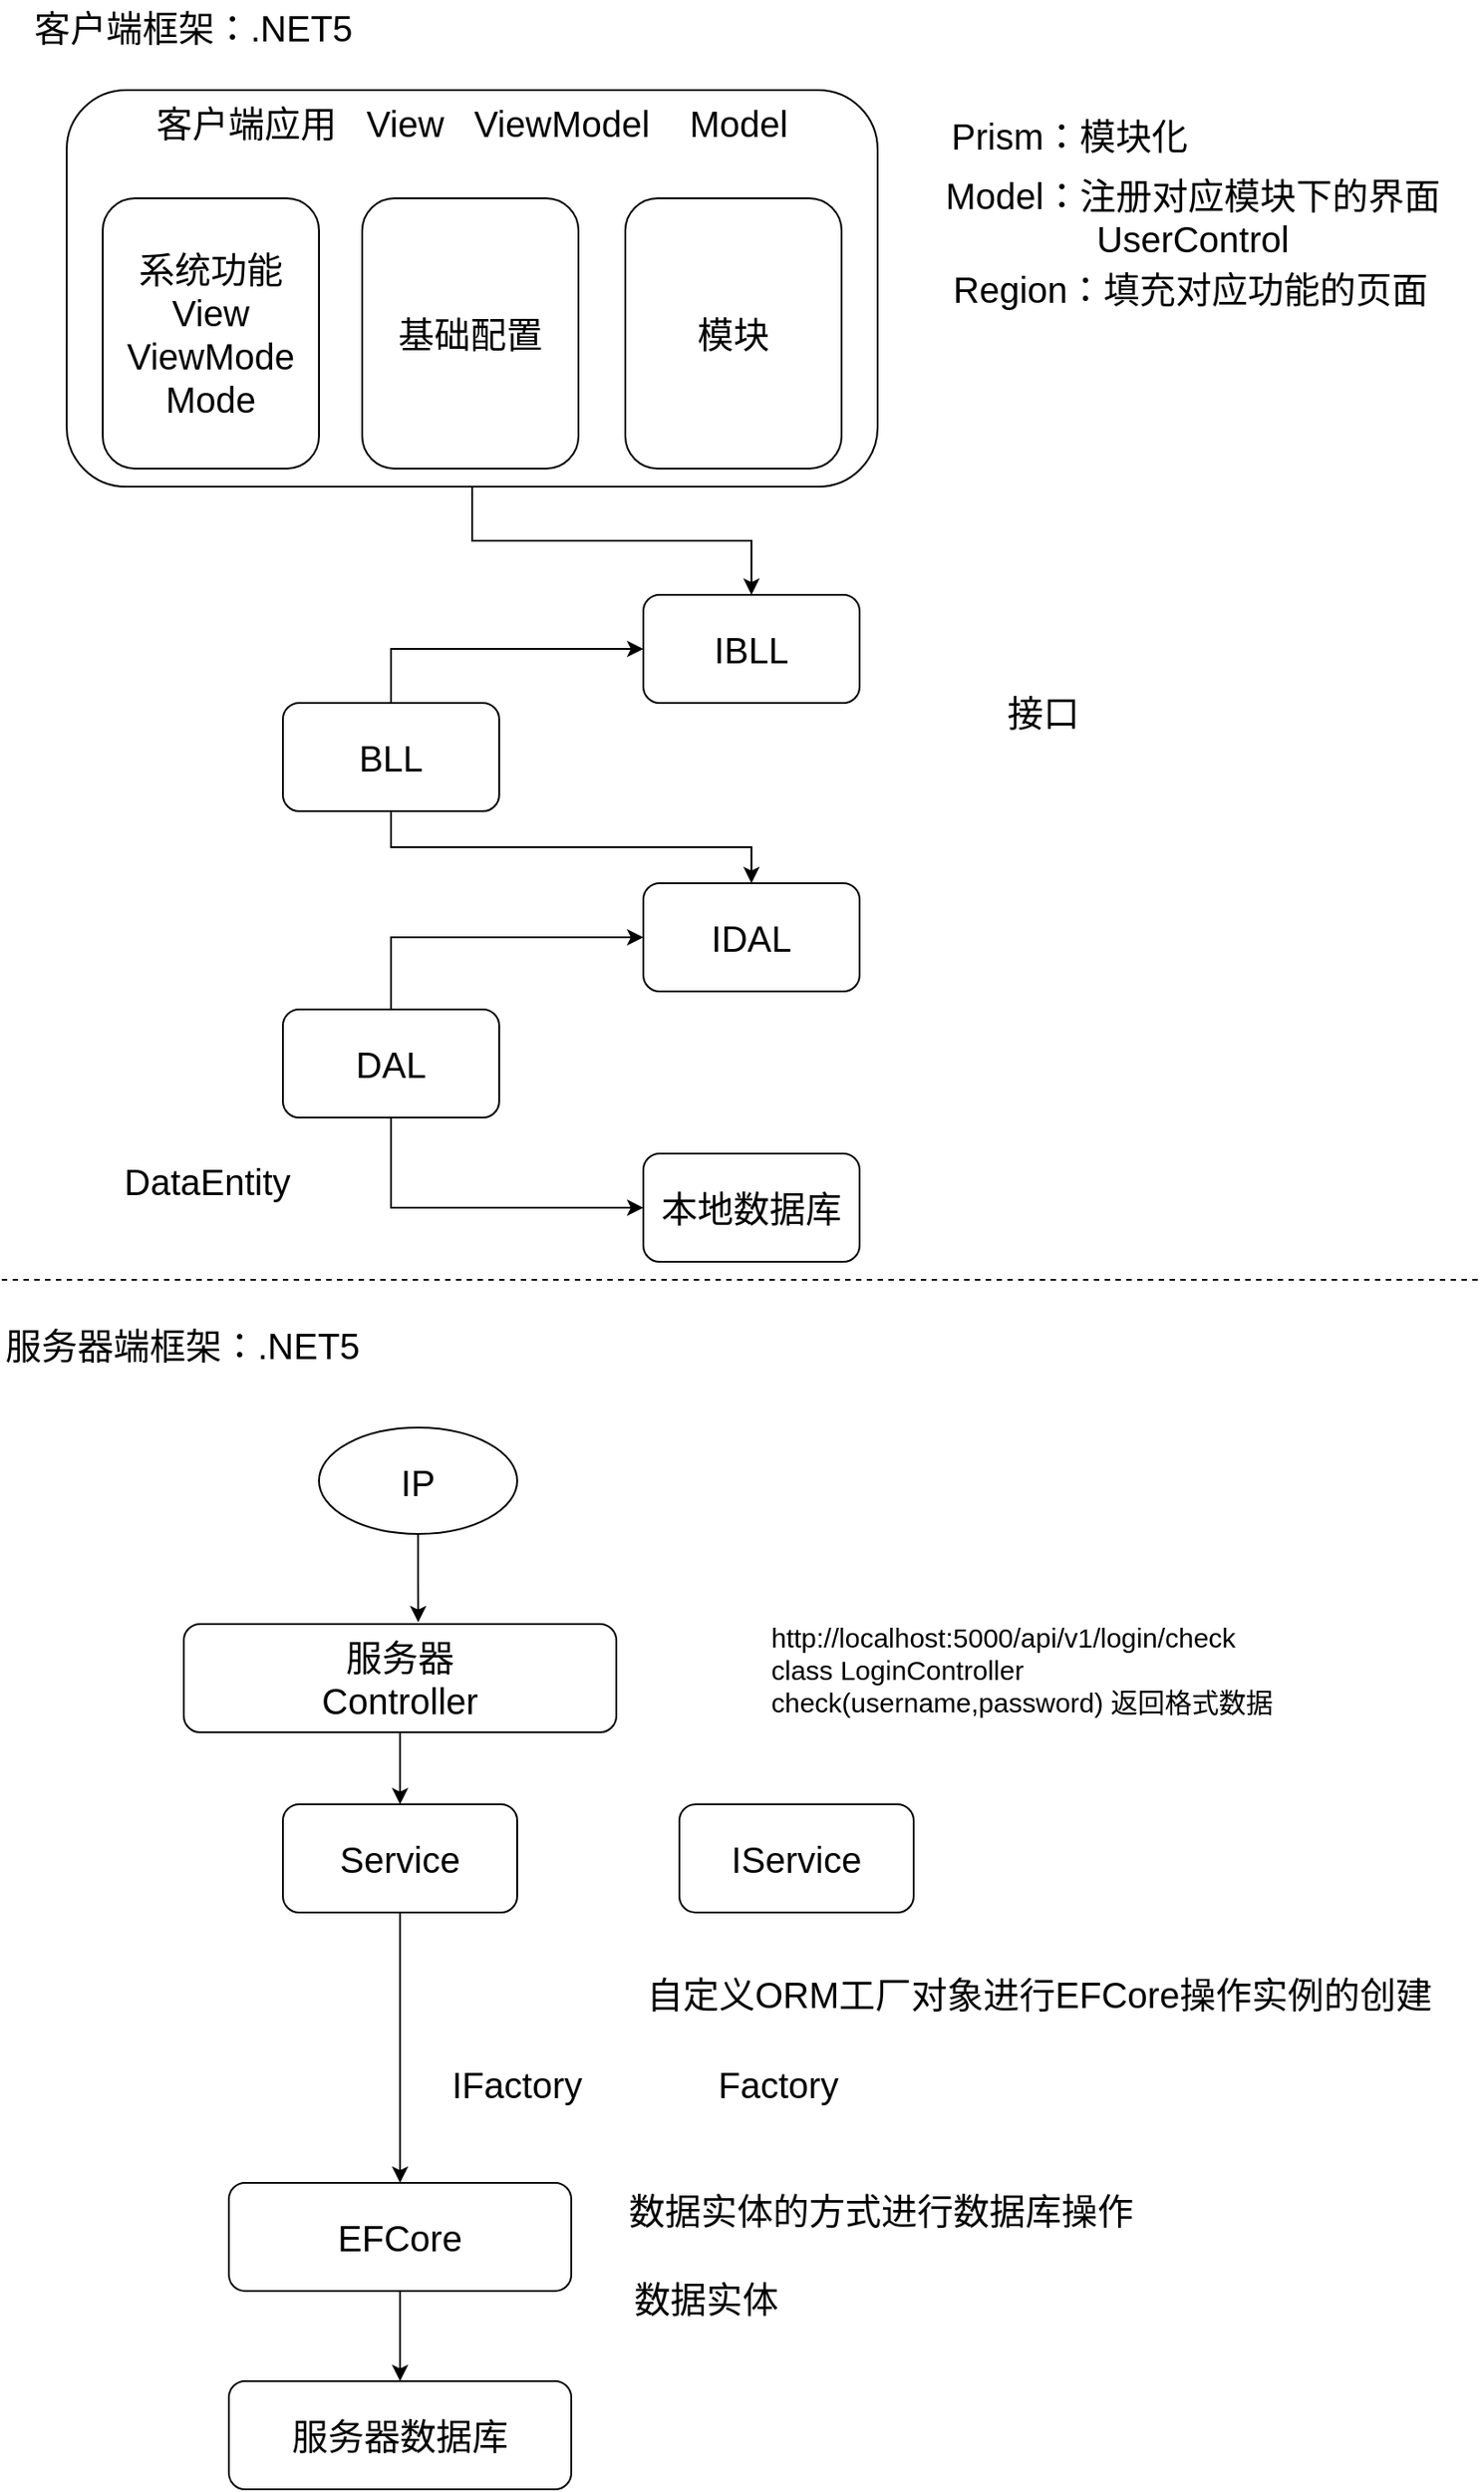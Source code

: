 <mxfile version="22.1.7" type="github">
  <diagram name="第 1 页" id="ft0aBO0vXfZIC1tFbnq_">
    <mxGraphModel dx="1050" dy="542" grid="1" gridSize="10" guides="1" tooltips="1" connect="1" arrows="1" fold="1" page="1" pageScale="1" pageWidth="827" pageHeight="1169" math="0" shadow="0">
      <root>
        <mxCell id="0" />
        <mxCell id="1" parent="0" />
        <mxCell id="70_9qWjYqXsCRshy3Qux-1" style="edgeStyle=orthogonalEdgeStyle;rounded=0;orthogonalLoop=1;jettySize=auto;html=1;exitX=0.5;exitY=1;exitDx=0;exitDy=0;entryX=0.5;entryY=0;entryDx=0;entryDy=0;" parent="1" source="70_9qWjYqXsCRshy3Qux-2" target="70_9qWjYqXsCRshy3Qux-9" edge="1">
          <mxGeometry relative="1" as="geometry" />
        </mxCell>
        <mxCell id="70_9qWjYqXsCRshy3Qux-2" value="客户端应用&amp;nbsp; &amp;nbsp;View&amp;nbsp; &amp;nbsp;ViewModel&amp;nbsp; &amp;nbsp; Model" style="rounded=1;whiteSpace=wrap;html=1;verticalAlign=top;fontSize=20;" parent="1" vertex="1">
          <mxGeometry x="40" y="60" width="450" height="220" as="geometry" />
        </mxCell>
        <mxCell id="70_9qWjYqXsCRshy3Qux-3" value="系统功能&lt;br style=&quot;font-size: 20px;&quot;&gt;View&lt;br style=&quot;font-size: 20px;&quot;&gt;ViewMode&lt;br style=&quot;font-size: 20px;&quot;&gt;Mode" style="rounded=1;whiteSpace=wrap;html=1;fontSize=20;" parent="1" vertex="1">
          <mxGeometry x="60" y="120" width="120" height="150" as="geometry" />
        </mxCell>
        <mxCell id="70_9qWjYqXsCRshy3Qux-4" value="基础配置" style="rounded=1;whiteSpace=wrap;html=1;fontSize=20;" parent="1" vertex="1">
          <mxGeometry x="204" y="120" width="120" height="150" as="geometry" />
        </mxCell>
        <mxCell id="70_9qWjYqXsCRshy3Qux-5" value="模块" style="rounded=1;whiteSpace=wrap;html=1;fontSize=20;" parent="1" vertex="1">
          <mxGeometry x="350" y="120" width="120" height="150" as="geometry" />
        </mxCell>
        <mxCell id="70_9qWjYqXsCRshy3Qux-6" style="edgeStyle=orthogonalEdgeStyle;rounded=0;orthogonalLoop=1;jettySize=auto;html=1;exitX=0.5;exitY=0;exitDx=0;exitDy=0;entryX=0;entryY=0.5;entryDx=0;entryDy=0;" parent="1" source="70_9qWjYqXsCRshy3Qux-8" target="70_9qWjYqXsCRshy3Qux-9" edge="1">
          <mxGeometry relative="1" as="geometry" />
        </mxCell>
        <mxCell id="70_9qWjYqXsCRshy3Qux-7" style="edgeStyle=orthogonalEdgeStyle;rounded=0;orthogonalLoop=1;jettySize=auto;html=1;exitX=0.5;exitY=1;exitDx=0;exitDy=0;entryX=0.5;entryY=0;entryDx=0;entryDy=0;" parent="1" source="70_9qWjYqXsCRshy3Qux-8" target="70_9qWjYqXsCRshy3Qux-10" edge="1">
          <mxGeometry relative="1" as="geometry" />
        </mxCell>
        <mxCell id="70_9qWjYqXsCRshy3Qux-8" value="BLL" style="rounded=1;whiteSpace=wrap;html=1;fontSize=20;" parent="1" vertex="1">
          <mxGeometry x="160" y="400" width="120" height="60" as="geometry" />
        </mxCell>
        <mxCell id="70_9qWjYqXsCRshy3Qux-9" value="IBLL" style="rounded=1;whiteSpace=wrap;html=1;fontSize=20;" parent="1" vertex="1">
          <mxGeometry x="360" y="340" width="120" height="60" as="geometry" />
        </mxCell>
        <mxCell id="70_9qWjYqXsCRshy3Qux-10" value="IDAL" style="rounded=1;whiteSpace=wrap;html=1;fontSize=20;" parent="1" vertex="1">
          <mxGeometry x="360" y="500" width="120" height="60" as="geometry" />
        </mxCell>
        <mxCell id="70_9qWjYqXsCRshy3Qux-11" style="edgeStyle=orthogonalEdgeStyle;rounded=0;orthogonalLoop=1;jettySize=auto;html=1;exitX=0.5;exitY=0;exitDx=0;exitDy=0;entryX=0;entryY=0.5;entryDx=0;entryDy=0;" parent="1" source="70_9qWjYqXsCRshy3Qux-13" target="70_9qWjYqXsCRshy3Qux-10" edge="1">
          <mxGeometry relative="1" as="geometry" />
        </mxCell>
        <mxCell id="70_9qWjYqXsCRshy3Qux-12" style="edgeStyle=orthogonalEdgeStyle;rounded=0;orthogonalLoop=1;jettySize=auto;html=1;exitX=0.5;exitY=1;exitDx=0;exitDy=0;entryX=0;entryY=0.5;entryDx=0;entryDy=0;" parent="1" source="70_9qWjYqXsCRshy3Qux-13" target="70_9qWjYqXsCRshy3Qux-21" edge="1">
          <mxGeometry relative="1" as="geometry" />
        </mxCell>
        <mxCell id="70_9qWjYqXsCRshy3Qux-13" value="DAL" style="rounded=1;whiteSpace=wrap;html=1;fontSize=20;" parent="1" vertex="1">
          <mxGeometry x="160" y="570" width="120" height="60" as="geometry" />
        </mxCell>
        <mxCell id="70_9qWjYqXsCRshy3Qux-14" value="Prism：模块化" style="text;html=1;strokeColor=none;fillColor=none;align=left;verticalAlign=middle;whiteSpace=wrap;rounded=0;fontSize=20;" parent="1" vertex="1">
          <mxGeometry x="529" y="70" width="170" height="30" as="geometry" />
        </mxCell>
        <mxCell id="70_9qWjYqXsCRshy3Qux-15" value="Model：注册对应模块下的界面UserControl" style="text;html=1;strokeColor=none;fillColor=none;align=center;verticalAlign=middle;whiteSpace=wrap;rounded=0;fontSize=20;" parent="1" vertex="1">
          <mxGeometry x="520" y="110" width="290" height="40" as="geometry" />
        </mxCell>
        <mxCell id="70_9qWjYqXsCRshy3Qux-16" value="Region：填充对应功能的页面" style="text;html=1;strokeColor=none;fillColor=none;align=left;verticalAlign=middle;whiteSpace=wrap;rounded=0;fontSize=20;" parent="1" vertex="1">
          <mxGeometry x="530" y="155" width="270" height="30" as="geometry" />
        </mxCell>
        <mxCell id="70_9qWjYqXsCRshy3Qux-17" value="接口" style="text;html=1;strokeColor=none;fillColor=none;align=left;verticalAlign=middle;whiteSpace=wrap;rounded=0;fontSize=20;" parent="1" vertex="1">
          <mxGeometry x="560" y="390" width="170" height="30" as="geometry" />
        </mxCell>
        <mxCell id="70_9qWjYqXsCRshy3Qux-18" value="DataEntity" style="text;html=1;strokeColor=none;fillColor=none;align=left;verticalAlign=middle;whiteSpace=wrap;rounded=0;fontSize=20;" parent="1" vertex="1">
          <mxGeometry x="70" y="650" width="110" height="30" as="geometry" />
        </mxCell>
        <mxCell id="70_9qWjYqXsCRshy3Qux-19" style="edgeStyle=orthogonalEdgeStyle;rounded=0;orthogonalLoop=1;jettySize=auto;html=1;exitX=0.5;exitY=1;exitDx=0;exitDy=0;entryX=0.5;entryY=0;entryDx=0;entryDy=0;" parent="1" source="70_9qWjYqXsCRshy3Qux-20" target="70_9qWjYqXsCRshy3Qux-24" edge="1">
          <mxGeometry relative="1" as="geometry" />
        </mxCell>
        <mxCell id="70_9qWjYqXsCRshy3Qux-20" value="服务器&lt;br&gt;Controller" style="rounded=1;whiteSpace=wrap;html=1;fontSize=20;" parent="1" vertex="1">
          <mxGeometry x="105" y="911" width="240" height="60" as="geometry" />
        </mxCell>
        <mxCell id="70_9qWjYqXsCRshy3Qux-21" value="本地数据库" style="rounded=1;whiteSpace=wrap;html=1;fontSize=20;" parent="1" vertex="1">
          <mxGeometry x="360" y="650" width="120" height="60" as="geometry" />
        </mxCell>
        <mxCell id="70_9qWjYqXsCRshy3Qux-22" value="" style="endArrow=none;dashed=1;html=1;rounded=0;" parent="1" edge="1">
          <mxGeometry width="50" height="50" relative="1" as="geometry">
            <mxPoint x="4" y="720" as="sourcePoint" />
            <mxPoint x="824" y="720" as="targetPoint" />
          </mxGeometry>
        </mxCell>
        <mxCell id="70_9qWjYqXsCRshy3Qux-23" style="edgeStyle=orthogonalEdgeStyle;rounded=0;orthogonalLoop=1;jettySize=auto;html=1;exitX=0.5;exitY=1;exitDx=0;exitDy=0;entryX=0.5;entryY=0;entryDx=0;entryDy=0;" parent="1" source="70_9qWjYqXsCRshy3Qux-24" target="70_9qWjYqXsCRshy3Qux-28" edge="1">
          <mxGeometry relative="1" as="geometry" />
        </mxCell>
        <mxCell id="70_9qWjYqXsCRshy3Qux-24" value="Service" style="rounded=1;whiteSpace=wrap;html=1;fontSize=20;" parent="1" vertex="1">
          <mxGeometry x="160" y="1011" width="130" height="60" as="geometry" />
        </mxCell>
        <mxCell id="70_9qWjYqXsCRshy3Qux-25" value="IService" style="rounded=1;whiteSpace=wrap;html=1;fontSize=20;" parent="1" vertex="1">
          <mxGeometry x="380" y="1011" width="130" height="60" as="geometry" />
        </mxCell>
        <mxCell id="70_9qWjYqXsCRshy3Qux-26" value="http://localhost:5000/api/v1/login/check&lt;br&gt;class LoginController&lt;br&gt;check(username,password) 返回格式数据" style="text;html=1;strokeColor=none;fillColor=none;align=left;verticalAlign=middle;whiteSpace=wrap;rounded=0;fontSize=15;" parent="1" vertex="1">
          <mxGeometry x="429" y="901" width="340" height="70" as="geometry" />
        </mxCell>
        <mxCell id="70_9qWjYqXsCRshy3Qux-27" style="edgeStyle=orthogonalEdgeStyle;rounded=0;orthogonalLoop=1;jettySize=auto;html=1;exitX=0.5;exitY=1;exitDx=0;exitDy=0;entryX=0.5;entryY=0;entryDx=0;entryDy=0;" parent="1" source="70_9qWjYqXsCRshy3Qux-28" target="70_9qWjYqXsCRshy3Qux-29" edge="1">
          <mxGeometry relative="1" as="geometry" />
        </mxCell>
        <mxCell id="70_9qWjYqXsCRshy3Qux-28" value="EFCore" style="rounded=1;whiteSpace=wrap;html=1;fontSize=20;" parent="1" vertex="1">
          <mxGeometry x="130" y="1221" width="190" height="60" as="geometry" />
        </mxCell>
        <mxCell id="70_9qWjYqXsCRshy3Qux-29" value="服务器数据库" style="rounded=1;whiteSpace=wrap;html=1;fontSize=20;" parent="1" vertex="1">
          <mxGeometry x="130" y="1331" width="190" height="60" as="geometry" />
        </mxCell>
        <mxCell id="70_9qWjYqXsCRshy3Qux-30" value="IFactory" style="text;html=1;strokeColor=none;fillColor=none;align=center;verticalAlign=middle;whiteSpace=wrap;rounded=0;fontSize=20;" parent="1" vertex="1">
          <mxGeometry x="235" y="1151" width="110" height="30" as="geometry" />
        </mxCell>
        <mxCell id="70_9qWjYqXsCRshy3Qux-31" value="Factory" style="text;html=1;strokeColor=none;fillColor=none;align=center;verticalAlign=middle;whiteSpace=wrap;rounded=0;fontSize=20;" parent="1" vertex="1">
          <mxGeometry x="380" y="1151" width="110" height="30" as="geometry" />
        </mxCell>
        <mxCell id="70_9qWjYqXsCRshy3Qux-32" value="自定义ORM工厂对象进行EFCore操作实例的创建" style="text;html=1;strokeColor=none;fillColor=none;align=left;verticalAlign=middle;whiteSpace=wrap;rounded=0;fontSize=20;" parent="1" vertex="1">
          <mxGeometry x="360" y="1101" width="450" height="30" as="geometry" />
        </mxCell>
        <mxCell id="70_9qWjYqXsCRshy3Qux-33" value="数据实体的方式进行数据库操作" style="text;html=1;strokeColor=none;fillColor=none;align=left;verticalAlign=middle;whiteSpace=wrap;rounded=0;fontSize=20;" parent="1" vertex="1">
          <mxGeometry x="350" y="1221" width="450" height="30" as="geometry" />
        </mxCell>
        <mxCell id="70_9qWjYqXsCRshy3Qux-34" value="数据实体" style="text;html=1;strokeColor=none;fillColor=none;align=center;verticalAlign=middle;whiteSpace=wrap;rounded=0;fontSize=20;" parent="1" vertex="1">
          <mxGeometry x="340" y="1270" width="110" height="30" as="geometry" />
        </mxCell>
        <mxCell id="70_9qWjYqXsCRshy3Qux-35" value="客户端框架：.NET5" style="text;html=1;strokeColor=none;fillColor=none;align=left;verticalAlign=middle;whiteSpace=wrap;rounded=0;fontSize=20;" parent="1" vertex="1">
          <mxGeometry x="20" y="10" width="200" height="30" as="geometry" />
        </mxCell>
        <mxCell id="70_9qWjYqXsCRshy3Qux-36" value="服务器端框架：.NET5" style="text;html=1;strokeColor=none;fillColor=none;align=left;verticalAlign=middle;whiteSpace=wrap;rounded=0;fontSize=20;" parent="1" vertex="1">
          <mxGeometry x="4" y="741" width="200" height="30" as="geometry" />
        </mxCell>
        <mxCell id="70_9qWjYqXsCRshy3Qux-37" style="edgeStyle=orthogonalEdgeStyle;rounded=0;orthogonalLoop=1;jettySize=auto;html=1;exitX=0.5;exitY=1;exitDx=0;exitDy=0;entryX=0.542;entryY=-0.017;entryDx=0;entryDy=0;entryPerimeter=0;" parent="1" source="70_9qWjYqXsCRshy3Qux-38" target="70_9qWjYqXsCRshy3Qux-20" edge="1">
          <mxGeometry relative="1" as="geometry" />
        </mxCell>
        <mxCell id="70_9qWjYqXsCRshy3Qux-38" value="IP" style="ellipse;whiteSpace=wrap;html=1;fontSize=20;" parent="1" vertex="1">
          <mxGeometry x="180" y="802" width="110" height="59" as="geometry" />
        </mxCell>
      </root>
    </mxGraphModel>
  </diagram>
</mxfile>
